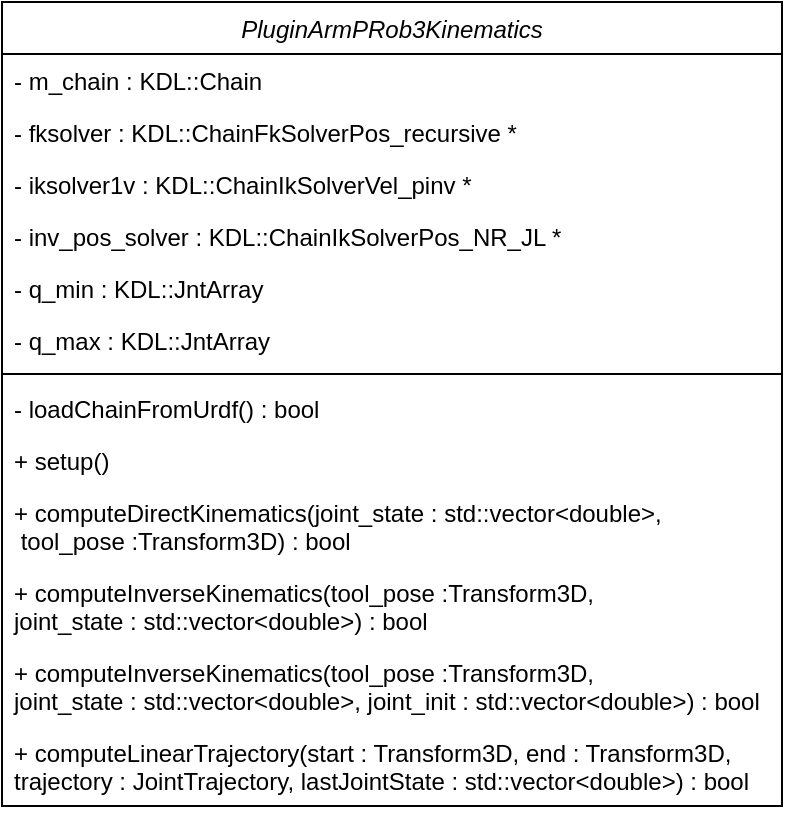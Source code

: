 <mxfile version="20.8.11" type="device"><diagram id="C5RBs43oDa-KdzZeNtuy" name="Page-1"><mxGraphModel dx="786" dy="553" grid="1" gridSize="10" guides="1" tooltips="1" connect="1" arrows="1" fold="1" page="1" pageScale="1" pageWidth="827" pageHeight="1169" math="0" shadow="0"><root><mxCell id="WIyWlLk6GJQsqaUBKTNV-0"/><mxCell id="WIyWlLk6GJQsqaUBKTNV-1" parent="WIyWlLk6GJQsqaUBKTNV-0"/><mxCell id="zkfFHV4jXpPFQw0GAbJ--0" value="PluginArmPRob3Kinematics" style="swimlane;fontStyle=2;align=center;verticalAlign=top;childLayout=stackLayout;horizontal=1;startSize=26;horizontalStack=0;resizeParent=1;resizeLast=0;collapsible=1;marginBottom=0;rounded=0;shadow=0;strokeWidth=1;" parent="WIyWlLk6GJQsqaUBKTNV-1" vertex="1"><mxGeometry x="220" y="120" width="390" height="402" as="geometry"><mxRectangle x="230" y="140" width="160" height="26" as="alternateBounds"/></mxGeometry></mxCell><mxCell id="zkfFHV4jXpPFQw0GAbJ--5" value="- m_chain : KDL::Chain " style="text;align=left;verticalAlign=top;spacingLeft=4;spacingRight=4;overflow=hidden;rotatable=0;points=[[0,0.5],[1,0.5]];portConstraint=eastwest;" parent="zkfFHV4jXpPFQw0GAbJ--0" vertex="1"><mxGeometry y="26" width="390" height="26" as="geometry"/></mxCell><mxCell id="bsBr3TvdxwSxQnvXGYPx-0" value="- fksolver : KDL::ChainFkSolverPos_recursive *" style="text;align=left;verticalAlign=top;spacingLeft=4;spacingRight=4;overflow=hidden;rotatable=0;points=[[0,0.5],[1,0.5]];portConstraint=eastwest;" vertex="1" parent="zkfFHV4jXpPFQw0GAbJ--0"><mxGeometry y="52" width="390" height="26" as="geometry"/></mxCell><mxCell id="bsBr3TvdxwSxQnvXGYPx-1" value="- iksolver1v : KDL::ChainIkSolverVel_pinv *" style="text;align=left;verticalAlign=top;spacingLeft=4;spacingRight=4;overflow=hidden;rotatable=0;points=[[0,0.5],[1,0.5]];portConstraint=eastwest;" vertex="1" parent="zkfFHV4jXpPFQw0GAbJ--0"><mxGeometry y="78" width="390" height="26" as="geometry"/></mxCell><mxCell id="bsBr3TvdxwSxQnvXGYPx-2" value="- inv_pos_solver : KDL::ChainIkSolverPos_NR_JL *" style="text;align=left;verticalAlign=top;spacingLeft=4;spacingRight=4;overflow=hidden;rotatable=0;points=[[0,0.5],[1,0.5]];portConstraint=eastwest;" vertex="1" parent="zkfFHV4jXpPFQw0GAbJ--0"><mxGeometry y="104" width="390" height="26" as="geometry"/></mxCell><mxCell id="bsBr3TvdxwSxQnvXGYPx-7" value="- q_min : KDL::JntArray" style="text;align=left;verticalAlign=top;spacingLeft=4;spacingRight=4;overflow=hidden;rotatable=0;points=[[0,0.5],[1,0.5]];portConstraint=eastwest;" vertex="1" parent="zkfFHV4jXpPFQw0GAbJ--0"><mxGeometry y="130" width="390" height="26" as="geometry"/></mxCell><mxCell id="bsBr3TvdxwSxQnvXGYPx-8" value="- q_max : KDL::JntArray" style="text;align=left;verticalAlign=top;spacingLeft=4;spacingRight=4;overflow=hidden;rotatable=0;points=[[0,0.5],[1,0.5]];portConstraint=eastwest;" vertex="1" parent="zkfFHV4jXpPFQw0GAbJ--0"><mxGeometry y="156" width="390" height="26" as="geometry"/></mxCell><mxCell id="zkfFHV4jXpPFQw0GAbJ--4" value="" style="line;html=1;strokeWidth=1;align=left;verticalAlign=middle;spacingTop=-1;spacingLeft=3;spacingRight=3;rotatable=0;labelPosition=right;points=[];portConstraint=eastwest;" parent="zkfFHV4jXpPFQw0GAbJ--0" vertex="1"><mxGeometry y="182" width="390" height="8" as="geometry"/></mxCell><mxCell id="zkfFHV4jXpPFQw0GAbJ--1" value="- loadChainFromUrdf() : bool" style="text;align=left;verticalAlign=top;spacingLeft=4;spacingRight=4;overflow=hidden;rotatable=0;points=[[0,0.5],[1,0.5]];portConstraint=eastwest;" parent="zkfFHV4jXpPFQw0GAbJ--0" vertex="1"><mxGeometry y="190" width="390" height="26" as="geometry"/></mxCell><mxCell id="zkfFHV4jXpPFQw0GAbJ--2" value="+ setup()" style="text;align=left;verticalAlign=top;spacingLeft=4;spacingRight=4;overflow=hidden;rotatable=0;points=[[0,0.5],[1,0.5]];portConstraint=eastwest;rounded=0;shadow=0;html=0;" parent="zkfFHV4jXpPFQw0GAbJ--0" vertex="1"><mxGeometry y="216" width="390" height="26" as="geometry"/></mxCell><mxCell id="bsBr3TvdxwSxQnvXGYPx-4" value="+ computeDirectKinematics(joint_state : std::vector&lt;double&gt;,&#10; tool_pose :Transform3D) : bool" style="text;align=left;verticalAlign=top;spacingLeft=4;spacingRight=4;overflow=hidden;rotatable=0;points=[[0,0.5],[1,0.5]];portConstraint=eastwest;rounded=0;shadow=0;html=0;" vertex="1" parent="zkfFHV4jXpPFQw0GAbJ--0"><mxGeometry y="242" width="390" height="40" as="geometry"/></mxCell><mxCell id="bsBr3TvdxwSxQnvXGYPx-3" value="+ computeInverseKinematics(tool_pose :Transform3D, &#10;joint_state : std::vector&lt;double&gt;) : bool" style="text;align=left;verticalAlign=top;spacingLeft=4;spacingRight=4;overflow=hidden;rotatable=0;points=[[0,0.5],[1,0.5]];portConstraint=eastwest;rounded=0;shadow=0;html=0;" vertex="1" parent="zkfFHV4jXpPFQw0GAbJ--0"><mxGeometry y="282" width="390" height="40" as="geometry"/></mxCell><mxCell id="bsBr3TvdxwSxQnvXGYPx-5" value="+ computeInverseKinematics(tool_pose :Transform3D, &#10;joint_state : std::vector&lt;double&gt;, joint_init : std::vector&lt;double&gt;) : bool" style="text;align=left;verticalAlign=top;spacingLeft=4;spacingRight=4;overflow=hidden;rotatable=0;points=[[0,0.5],[1,0.5]];portConstraint=eastwest;rounded=0;shadow=0;html=0;" vertex="1" parent="zkfFHV4jXpPFQw0GAbJ--0"><mxGeometry y="322" width="390" height="40" as="geometry"/></mxCell><mxCell id="bsBr3TvdxwSxQnvXGYPx-6" value="+ computeLinearTrajectory(start : Transform3D, end : Transform3D, &#10;trajectory : JointTrajectory, lastJointState : std::vector&lt;double&gt;) : bool" style="text;align=left;verticalAlign=top;spacingLeft=4;spacingRight=4;overflow=hidden;rotatable=0;points=[[0,0.5],[1,0.5]];portConstraint=eastwest;rounded=0;shadow=0;html=0;" vertex="1" parent="zkfFHV4jXpPFQw0GAbJ--0"><mxGeometry y="362" width="390" height="40" as="geometry"/></mxCell></root></mxGraphModel></diagram></mxfile>